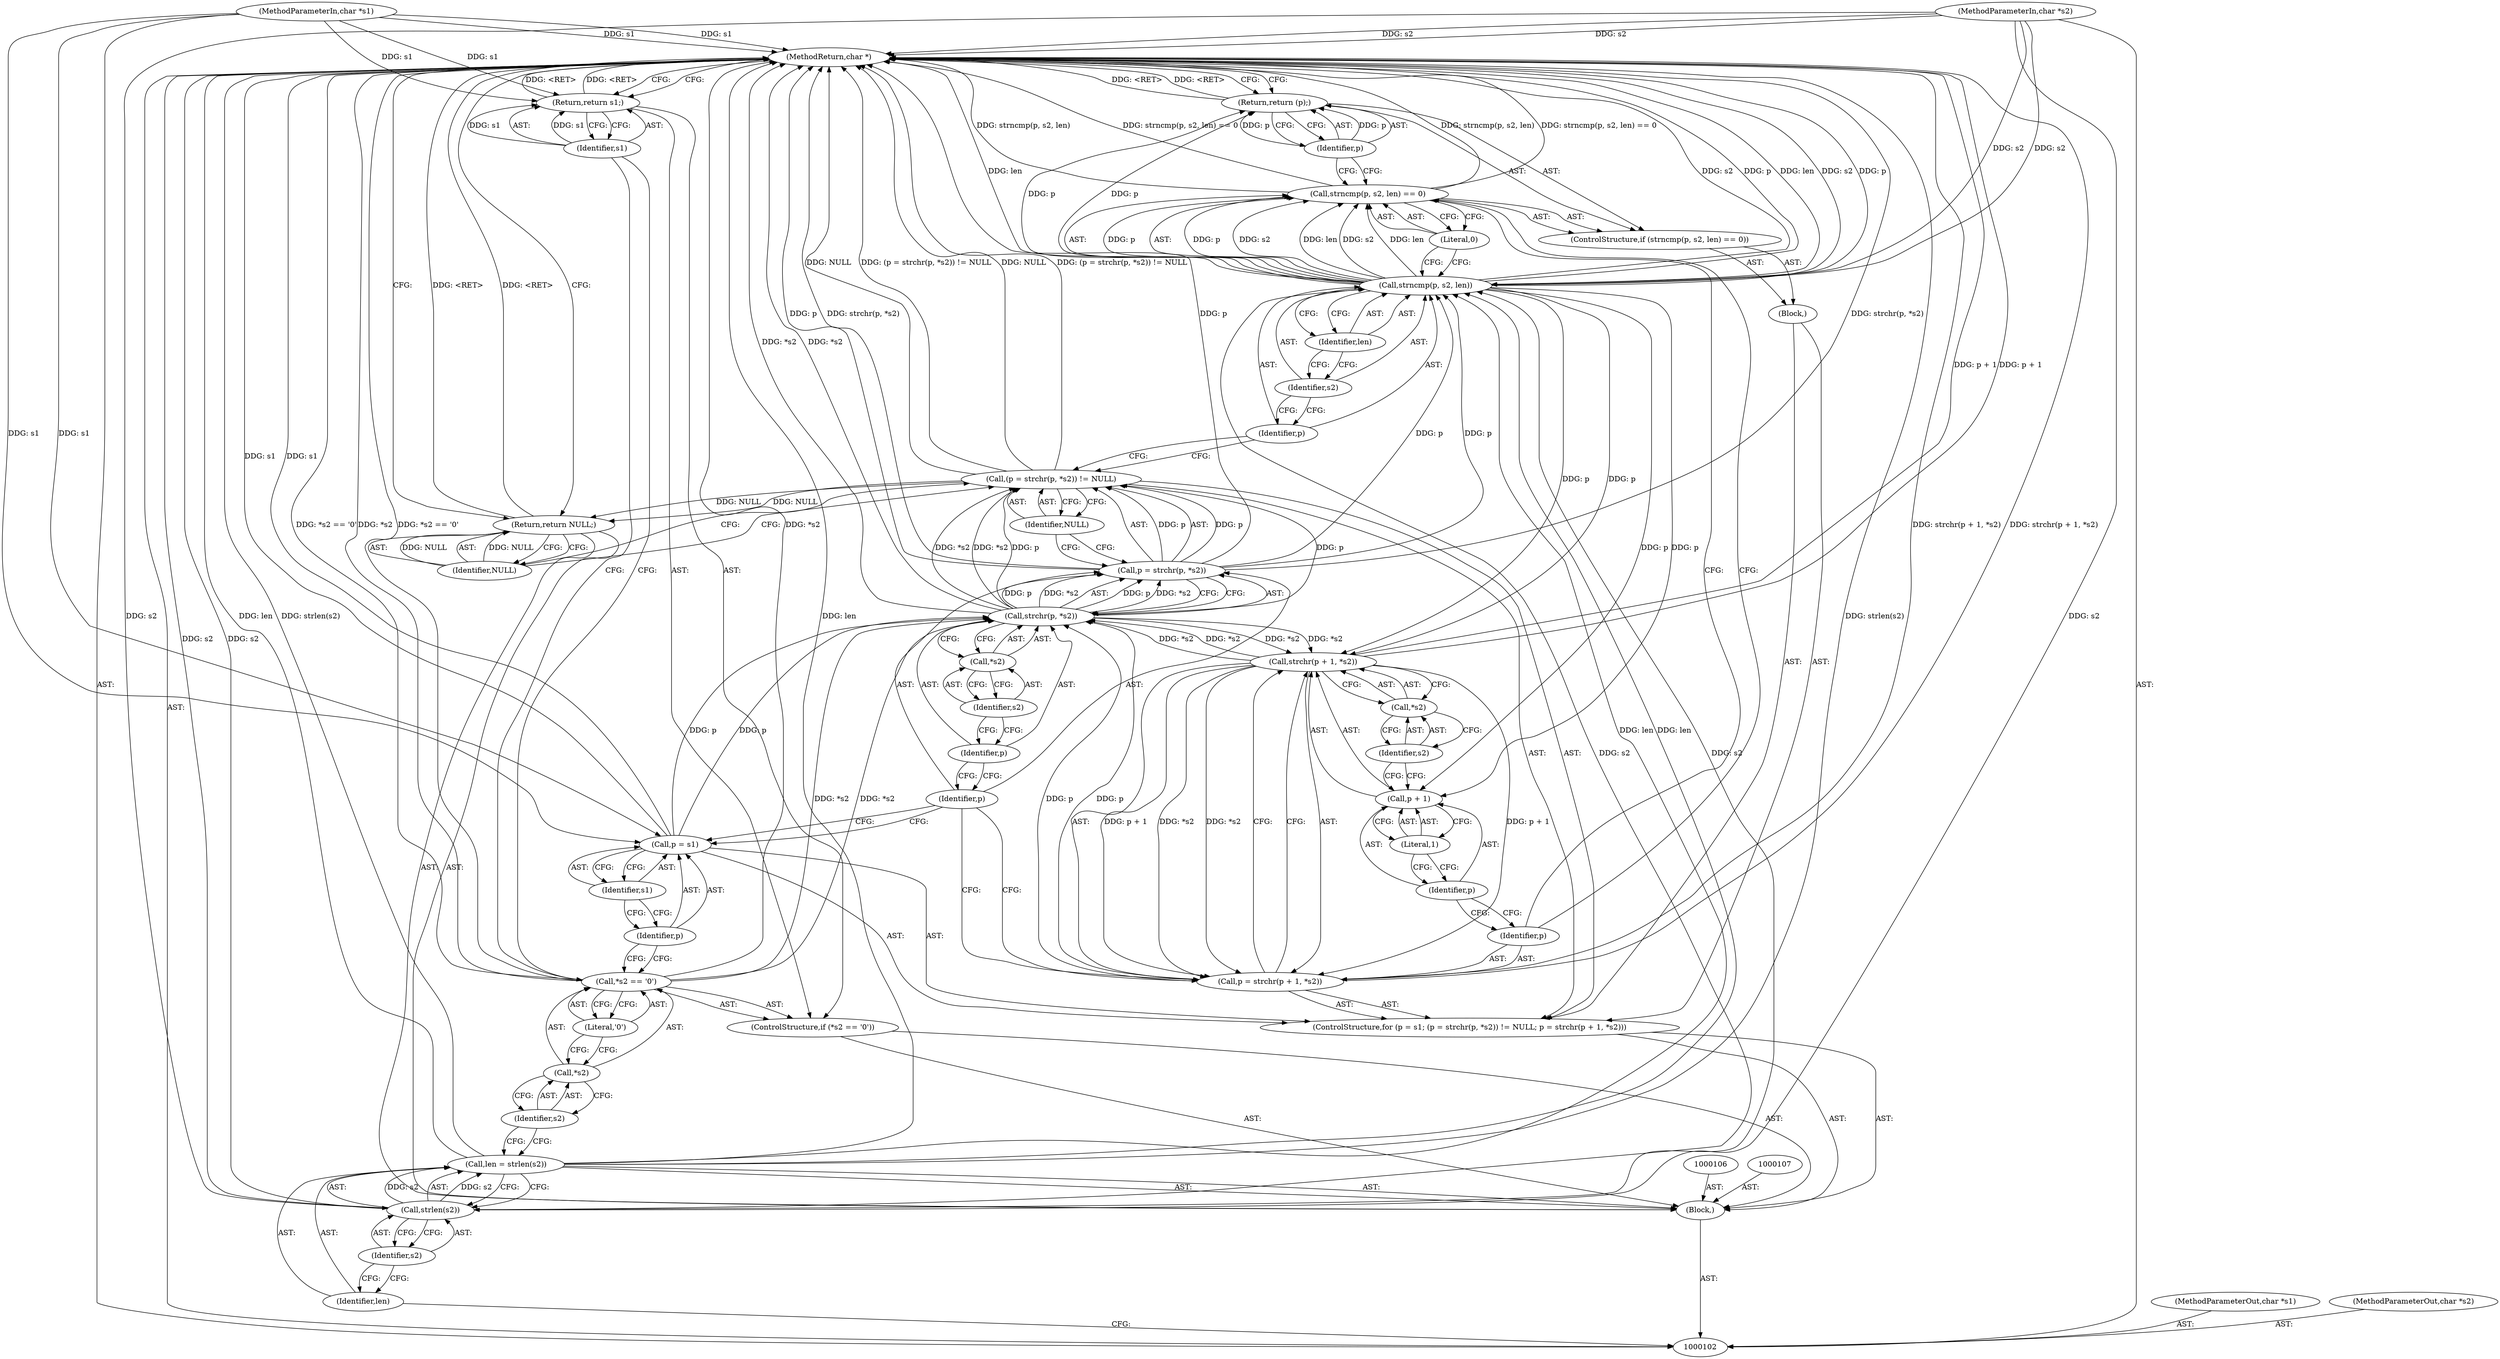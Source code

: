 digraph "1_boa_e139b87835994d007fbd64eead6c1455d7b8cf4e_0" {
"1000151" [label="(MethodReturn,char *)"];
"1000103" [label="(MethodParameterIn,char *s1)"];
"1000197" [label="(MethodParameterOut,char *s1)"];
"1000104" [label="(MethodParameterIn,char *s2)"];
"1000198" [label="(MethodParameterOut,char *s2)"];
"1000147" [label="(Return,return (p);)"];
"1000148" [label="(Identifier,p)"];
"1000150" [label="(Identifier,NULL)"];
"1000149" [label="(Return,return NULL;)"];
"1000105" [label="(Block,)"];
"1000110" [label="(Call,strlen(s2))"];
"1000111" [label="(Identifier,s2)"];
"1000108" [label="(Call,len = strlen(s2))"];
"1000109" [label="(Identifier,len)"];
"1000115" [label="(Identifier,s2)"];
"1000116" [label="(Literal,'\0')"];
"1000112" [label="(ControlStructure,if (*s2 == '\0'))"];
"1000113" [label="(Call,*s2 == '\0')"];
"1000114" [label="(Call,*s2)"];
"1000118" [label="(Identifier,s1)"];
"1000117" [label="(Return,return s1;)"];
"1000122" [label="(Identifier,s1)"];
"1000123" [label="(Call,(p = strchr(p, *s2)) != NULL)"];
"1000124" [label="(Call,p = strchr(p, *s2))"];
"1000125" [label="(Identifier,p)"];
"1000126" [label="(Call,strchr(p, *s2))"];
"1000127" [label="(Identifier,p)"];
"1000128" [label="(Call,*s2)"];
"1000129" [label="(Identifier,s2)"];
"1000119" [label="(ControlStructure,for (p = s1; (p = strchr(p, *s2)) != NULL; p = strchr(p + 1, *s2)))"];
"1000130" [label="(Identifier,NULL)"];
"1000131" [label="(Call,p = strchr(p + 1, *s2))"];
"1000132" [label="(Identifier,p)"];
"1000133" [label="(Call,strchr(p + 1, *s2))"];
"1000134" [label="(Call,p + 1)"];
"1000135" [label="(Identifier,p)"];
"1000136" [label="(Literal,1)"];
"1000137" [label="(Call,*s2)"];
"1000138" [label="(Identifier,s2)"];
"1000139" [label="(Block,)"];
"1000120" [label="(Call,p = s1)"];
"1000121" [label="(Identifier,p)"];
"1000141" [label="(Call,strncmp(p, s2, len) == 0)"];
"1000142" [label="(Call,strncmp(p, s2, len))"];
"1000143" [label="(Identifier,p)"];
"1000144" [label="(Identifier,s2)"];
"1000145" [label="(Identifier,len)"];
"1000146" [label="(Literal,0)"];
"1000140" [label="(ControlStructure,if (strncmp(p, s2, len) == 0))"];
"1000151" -> "1000102"  [label="AST: "];
"1000151" -> "1000117"  [label="CFG: "];
"1000151" -> "1000147"  [label="CFG: "];
"1000151" -> "1000149"  [label="CFG: "];
"1000117" -> "1000151"  [label="DDG: <RET>"];
"1000147" -> "1000151"  [label="DDG: <RET>"];
"1000149" -> "1000151"  [label="DDG: <RET>"];
"1000141" -> "1000151"  [label="DDG: strncmp(p, s2, len)"];
"1000141" -> "1000151"  [label="DDG: strncmp(p, s2, len) == 0"];
"1000124" -> "1000151"  [label="DDG: p"];
"1000124" -> "1000151"  [label="DDG: strchr(p, *s2)"];
"1000104" -> "1000151"  [label="DDG: s2"];
"1000113" -> "1000151"  [label="DDG: *s2"];
"1000113" -> "1000151"  [label="DDG: *s2 == '\0'"];
"1000131" -> "1000151"  [label="DDG: strchr(p + 1, *s2)"];
"1000126" -> "1000151"  [label="DDG: *s2"];
"1000110" -> "1000151"  [label="DDG: s2"];
"1000108" -> "1000151"  [label="DDG: len"];
"1000108" -> "1000151"  [label="DDG: strlen(s2)"];
"1000123" -> "1000151"  [label="DDG: NULL"];
"1000123" -> "1000151"  [label="DDG: (p = strchr(p, *s2)) != NULL"];
"1000103" -> "1000151"  [label="DDG: s1"];
"1000142" -> "1000151"  [label="DDG: s2"];
"1000142" -> "1000151"  [label="DDG: p"];
"1000142" -> "1000151"  [label="DDG: len"];
"1000133" -> "1000151"  [label="DDG: p + 1"];
"1000120" -> "1000151"  [label="DDG: s1"];
"1000103" -> "1000102"  [label="AST: "];
"1000103" -> "1000151"  [label="DDG: s1"];
"1000103" -> "1000117"  [label="DDG: s1"];
"1000103" -> "1000120"  [label="DDG: s1"];
"1000197" -> "1000102"  [label="AST: "];
"1000104" -> "1000102"  [label="AST: "];
"1000104" -> "1000151"  [label="DDG: s2"];
"1000104" -> "1000110"  [label="DDG: s2"];
"1000104" -> "1000142"  [label="DDG: s2"];
"1000198" -> "1000102"  [label="AST: "];
"1000147" -> "1000140"  [label="AST: "];
"1000147" -> "1000148"  [label="CFG: "];
"1000148" -> "1000147"  [label="AST: "];
"1000151" -> "1000147"  [label="CFG: "];
"1000147" -> "1000151"  [label="DDG: <RET>"];
"1000148" -> "1000147"  [label="DDG: p"];
"1000142" -> "1000147"  [label="DDG: p"];
"1000148" -> "1000147"  [label="AST: "];
"1000148" -> "1000141"  [label="CFG: "];
"1000147" -> "1000148"  [label="CFG: "];
"1000148" -> "1000147"  [label="DDG: p"];
"1000150" -> "1000149"  [label="AST: "];
"1000150" -> "1000123"  [label="CFG: "];
"1000149" -> "1000150"  [label="CFG: "];
"1000150" -> "1000149"  [label="DDG: NULL"];
"1000149" -> "1000105"  [label="AST: "];
"1000149" -> "1000150"  [label="CFG: "];
"1000150" -> "1000149"  [label="AST: "];
"1000151" -> "1000149"  [label="CFG: "];
"1000149" -> "1000151"  [label="DDG: <RET>"];
"1000150" -> "1000149"  [label="DDG: NULL"];
"1000123" -> "1000149"  [label="DDG: NULL"];
"1000105" -> "1000102"  [label="AST: "];
"1000106" -> "1000105"  [label="AST: "];
"1000107" -> "1000105"  [label="AST: "];
"1000108" -> "1000105"  [label="AST: "];
"1000112" -> "1000105"  [label="AST: "];
"1000119" -> "1000105"  [label="AST: "];
"1000149" -> "1000105"  [label="AST: "];
"1000110" -> "1000108"  [label="AST: "];
"1000110" -> "1000111"  [label="CFG: "];
"1000111" -> "1000110"  [label="AST: "];
"1000108" -> "1000110"  [label="CFG: "];
"1000110" -> "1000151"  [label="DDG: s2"];
"1000110" -> "1000108"  [label="DDG: s2"];
"1000104" -> "1000110"  [label="DDG: s2"];
"1000110" -> "1000142"  [label="DDG: s2"];
"1000111" -> "1000110"  [label="AST: "];
"1000111" -> "1000109"  [label="CFG: "];
"1000110" -> "1000111"  [label="CFG: "];
"1000108" -> "1000105"  [label="AST: "];
"1000108" -> "1000110"  [label="CFG: "];
"1000109" -> "1000108"  [label="AST: "];
"1000110" -> "1000108"  [label="AST: "];
"1000115" -> "1000108"  [label="CFG: "];
"1000108" -> "1000151"  [label="DDG: len"];
"1000108" -> "1000151"  [label="DDG: strlen(s2)"];
"1000110" -> "1000108"  [label="DDG: s2"];
"1000108" -> "1000142"  [label="DDG: len"];
"1000109" -> "1000108"  [label="AST: "];
"1000109" -> "1000102"  [label="CFG: "];
"1000111" -> "1000109"  [label="CFG: "];
"1000115" -> "1000114"  [label="AST: "];
"1000115" -> "1000108"  [label="CFG: "];
"1000114" -> "1000115"  [label="CFG: "];
"1000116" -> "1000113"  [label="AST: "];
"1000116" -> "1000114"  [label="CFG: "];
"1000113" -> "1000116"  [label="CFG: "];
"1000112" -> "1000105"  [label="AST: "];
"1000113" -> "1000112"  [label="AST: "];
"1000117" -> "1000112"  [label="AST: "];
"1000113" -> "1000112"  [label="AST: "];
"1000113" -> "1000116"  [label="CFG: "];
"1000114" -> "1000113"  [label="AST: "];
"1000116" -> "1000113"  [label="AST: "];
"1000118" -> "1000113"  [label="CFG: "];
"1000121" -> "1000113"  [label="CFG: "];
"1000113" -> "1000151"  [label="DDG: *s2"];
"1000113" -> "1000151"  [label="DDG: *s2 == '\0'"];
"1000113" -> "1000126"  [label="DDG: *s2"];
"1000114" -> "1000113"  [label="AST: "];
"1000114" -> "1000115"  [label="CFG: "];
"1000115" -> "1000114"  [label="AST: "];
"1000116" -> "1000114"  [label="CFG: "];
"1000118" -> "1000117"  [label="AST: "];
"1000118" -> "1000113"  [label="CFG: "];
"1000117" -> "1000118"  [label="CFG: "];
"1000118" -> "1000117"  [label="DDG: s1"];
"1000117" -> "1000112"  [label="AST: "];
"1000117" -> "1000118"  [label="CFG: "];
"1000118" -> "1000117"  [label="AST: "];
"1000151" -> "1000117"  [label="CFG: "];
"1000117" -> "1000151"  [label="DDG: <RET>"];
"1000118" -> "1000117"  [label="DDG: s1"];
"1000103" -> "1000117"  [label="DDG: s1"];
"1000122" -> "1000120"  [label="AST: "];
"1000122" -> "1000121"  [label="CFG: "];
"1000120" -> "1000122"  [label="CFG: "];
"1000123" -> "1000119"  [label="AST: "];
"1000123" -> "1000130"  [label="CFG: "];
"1000124" -> "1000123"  [label="AST: "];
"1000130" -> "1000123"  [label="AST: "];
"1000143" -> "1000123"  [label="CFG: "];
"1000150" -> "1000123"  [label="CFG: "];
"1000123" -> "1000151"  [label="DDG: NULL"];
"1000123" -> "1000151"  [label="DDG: (p = strchr(p, *s2)) != NULL"];
"1000124" -> "1000123"  [label="DDG: p"];
"1000126" -> "1000123"  [label="DDG: p"];
"1000126" -> "1000123"  [label="DDG: *s2"];
"1000123" -> "1000149"  [label="DDG: NULL"];
"1000124" -> "1000123"  [label="AST: "];
"1000124" -> "1000126"  [label="CFG: "];
"1000125" -> "1000124"  [label="AST: "];
"1000126" -> "1000124"  [label="AST: "];
"1000130" -> "1000124"  [label="CFG: "];
"1000124" -> "1000151"  [label="DDG: p"];
"1000124" -> "1000151"  [label="DDG: strchr(p, *s2)"];
"1000124" -> "1000123"  [label="DDG: p"];
"1000126" -> "1000124"  [label="DDG: p"];
"1000126" -> "1000124"  [label="DDG: *s2"];
"1000124" -> "1000142"  [label="DDG: p"];
"1000125" -> "1000124"  [label="AST: "];
"1000125" -> "1000120"  [label="CFG: "];
"1000125" -> "1000131"  [label="CFG: "];
"1000127" -> "1000125"  [label="CFG: "];
"1000126" -> "1000124"  [label="AST: "];
"1000126" -> "1000128"  [label="CFG: "];
"1000127" -> "1000126"  [label="AST: "];
"1000128" -> "1000126"  [label="AST: "];
"1000124" -> "1000126"  [label="CFG: "];
"1000126" -> "1000151"  [label="DDG: *s2"];
"1000126" -> "1000123"  [label="DDG: p"];
"1000126" -> "1000123"  [label="DDG: *s2"];
"1000126" -> "1000124"  [label="DDG: p"];
"1000126" -> "1000124"  [label="DDG: *s2"];
"1000131" -> "1000126"  [label="DDG: p"];
"1000120" -> "1000126"  [label="DDG: p"];
"1000113" -> "1000126"  [label="DDG: *s2"];
"1000133" -> "1000126"  [label="DDG: *s2"];
"1000126" -> "1000133"  [label="DDG: *s2"];
"1000127" -> "1000126"  [label="AST: "];
"1000127" -> "1000125"  [label="CFG: "];
"1000129" -> "1000127"  [label="CFG: "];
"1000128" -> "1000126"  [label="AST: "];
"1000128" -> "1000129"  [label="CFG: "];
"1000129" -> "1000128"  [label="AST: "];
"1000126" -> "1000128"  [label="CFG: "];
"1000129" -> "1000128"  [label="AST: "];
"1000129" -> "1000127"  [label="CFG: "];
"1000128" -> "1000129"  [label="CFG: "];
"1000119" -> "1000105"  [label="AST: "];
"1000120" -> "1000119"  [label="AST: "];
"1000123" -> "1000119"  [label="AST: "];
"1000131" -> "1000119"  [label="AST: "];
"1000139" -> "1000119"  [label="AST: "];
"1000130" -> "1000123"  [label="AST: "];
"1000130" -> "1000124"  [label="CFG: "];
"1000123" -> "1000130"  [label="CFG: "];
"1000131" -> "1000119"  [label="AST: "];
"1000131" -> "1000133"  [label="CFG: "];
"1000132" -> "1000131"  [label="AST: "];
"1000133" -> "1000131"  [label="AST: "];
"1000125" -> "1000131"  [label="CFG: "];
"1000131" -> "1000151"  [label="DDG: strchr(p + 1, *s2)"];
"1000131" -> "1000126"  [label="DDG: p"];
"1000133" -> "1000131"  [label="DDG: p + 1"];
"1000133" -> "1000131"  [label="DDG: *s2"];
"1000132" -> "1000131"  [label="AST: "];
"1000132" -> "1000141"  [label="CFG: "];
"1000135" -> "1000132"  [label="CFG: "];
"1000133" -> "1000131"  [label="AST: "];
"1000133" -> "1000137"  [label="CFG: "];
"1000134" -> "1000133"  [label="AST: "];
"1000137" -> "1000133"  [label="AST: "];
"1000131" -> "1000133"  [label="CFG: "];
"1000133" -> "1000151"  [label="DDG: p + 1"];
"1000133" -> "1000126"  [label="DDG: *s2"];
"1000133" -> "1000131"  [label="DDG: p + 1"];
"1000133" -> "1000131"  [label="DDG: *s2"];
"1000142" -> "1000133"  [label="DDG: p"];
"1000126" -> "1000133"  [label="DDG: *s2"];
"1000134" -> "1000133"  [label="AST: "];
"1000134" -> "1000136"  [label="CFG: "];
"1000135" -> "1000134"  [label="AST: "];
"1000136" -> "1000134"  [label="AST: "];
"1000138" -> "1000134"  [label="CFG: "];
"1000142" -> "1000134"  [label="DDG: p"];
"1000135" -> "1000134"  [label="AST: "];
"1000135" -> "1000132"  [label="CFG: "];
"1000136" -> "1000135"  [label="CFG: "];
"1000136" -> "1000134"  [label="AST: "];
"1000136" -> "1000135"  [label="CFG: "];
"1000134" -> "1000136"  [label="CFG: "];
"1000137" -> "1000133"  [label="AST: "];
"1000137" -> "1000138"  [label="CFG: "];
"1000138" -> "1000137"  [label="AST: "];
"1000133" -> "1000137"  [label="CFG: "];
"1000138" -> "1000137"  [label="AST: "];
"1000138" -> "1000134"  [label="CFG: "];
"1000137" -> "1000138"  [label="CFG: "];
"1000139" -> "1000119"  [label="AST: "];
"1000140" -> "1000139"  [label="AST: "];
"1000120" -> "1000119"  [label="AST: "];
"1000120" -> "1000122"  [label="CFG: "];
"1000121" -> "1000120"  [label="AST: "];
"1000122" -> "1000120"  [label="AST: "];
"1000125" -> "1000120"  [label="CFG: "];
"1000120" -> "1000151"  [label="DDG: s1"];
"1000103" -> "1000120"  [label="DDG: s1"];
"1000120" -> "1000126"  [label="DDG: p"];
"1000121" -> "1000120"  [label="AST: "];
"1000121" -> "1000113"  [label="CFG: "];
"1000122" -> "1000121"  [label="CFG: "];
"1000141" -> "1000140"  [label="AST: "];
"1000141" -> "1000146"  [label="CFG: "];
"1000142" -> "1000141"  [label="AST: "];
"1000146" -> "1000141"  [label="AST: "];
"1000148" -> "1000141"  [label="CFG: "];
"1000132" -> "1000141"  [label="CFG: "];
"1000141" -> "1000151"  [label="DDG: strncmp(p, s2, len)"];
"1000141" -> "1000151"  [label="DDG: strncmp(p, s2, len) == 0"];
"1000142" -> "1000141"  [label="DDG: p"];
"1000142" -> "1000141"  [label="DDG: s2"];
"1000142" -> "1000141"  [label="DDG: len"];
"1000142" -> "1000141"  [label="AST: "];
"1000142" -> "1000145"  [label="CFG: "];
"1000143" -> "1000142"  [label="AST: "];
"1000144" -> "1000142"  [label="AST: "];
"1000145" -> "1000142"  [label="AST: "];
"1000146" -> "1000142"  [label="CFG: "];
"1000142" -> "1000151"  [label="DDG: s2"];
"1000142" -> "1000151"  [label="DDG: p"];
"1000142" -> "1000151"  [label="DDG: len"];
"1000142" -> "1000133"  [label="DDG: p"];
"1000142" -> "1000134"  [label="DDG: p"];
"1000142" -> "1000141"  [label="DDG: p"];
"1000142" -> "1000141"  [label="DDG: s2"];
"1000142" -> "1000141"  [label="DDG: len"];
"1000124" -> "1000142"  [label="DDG: p"];
"1000110" -> "1000142"  [label="DDG: s2"];
"1000104" -> "1000142"  [label="DDG: s2"];
"1000108" -> "1000142"  [label="DDG: len"];
"1000142" -> "1000147"  [label="DDG: p"];
"1000143" -> "1000142"  [label="AST: "];
"1000143" -> "1000123"  [label="CFG: "];
"1000144" -> "1000143"  [label="CFG: "];
"1000144" -> "1000142"  [label="AST: "];
"1000144" -> "1000143"  [label="CFG: "];
"1000145" -> "1000144"  [label="CFG: "];
"1000145" -> "1000142"  [label="AST: "];
"1000145" -> "1000144"  [label="CFG: "];
"1000142" -> "1000145"  [label="CFG: "];
"1000146" -> "1000141"  [label="AST: "];
"1000146" -> "1000142"  [label="CFG: "];
"1000141" -> "1000146"  [label="CFG: "];
"1000140" -> "1000139"  [label="AST: "];
"1000141" -> "1000140"  [label="AST: "];
"1000147" -> "1000140"  [label="AST: "];
}
